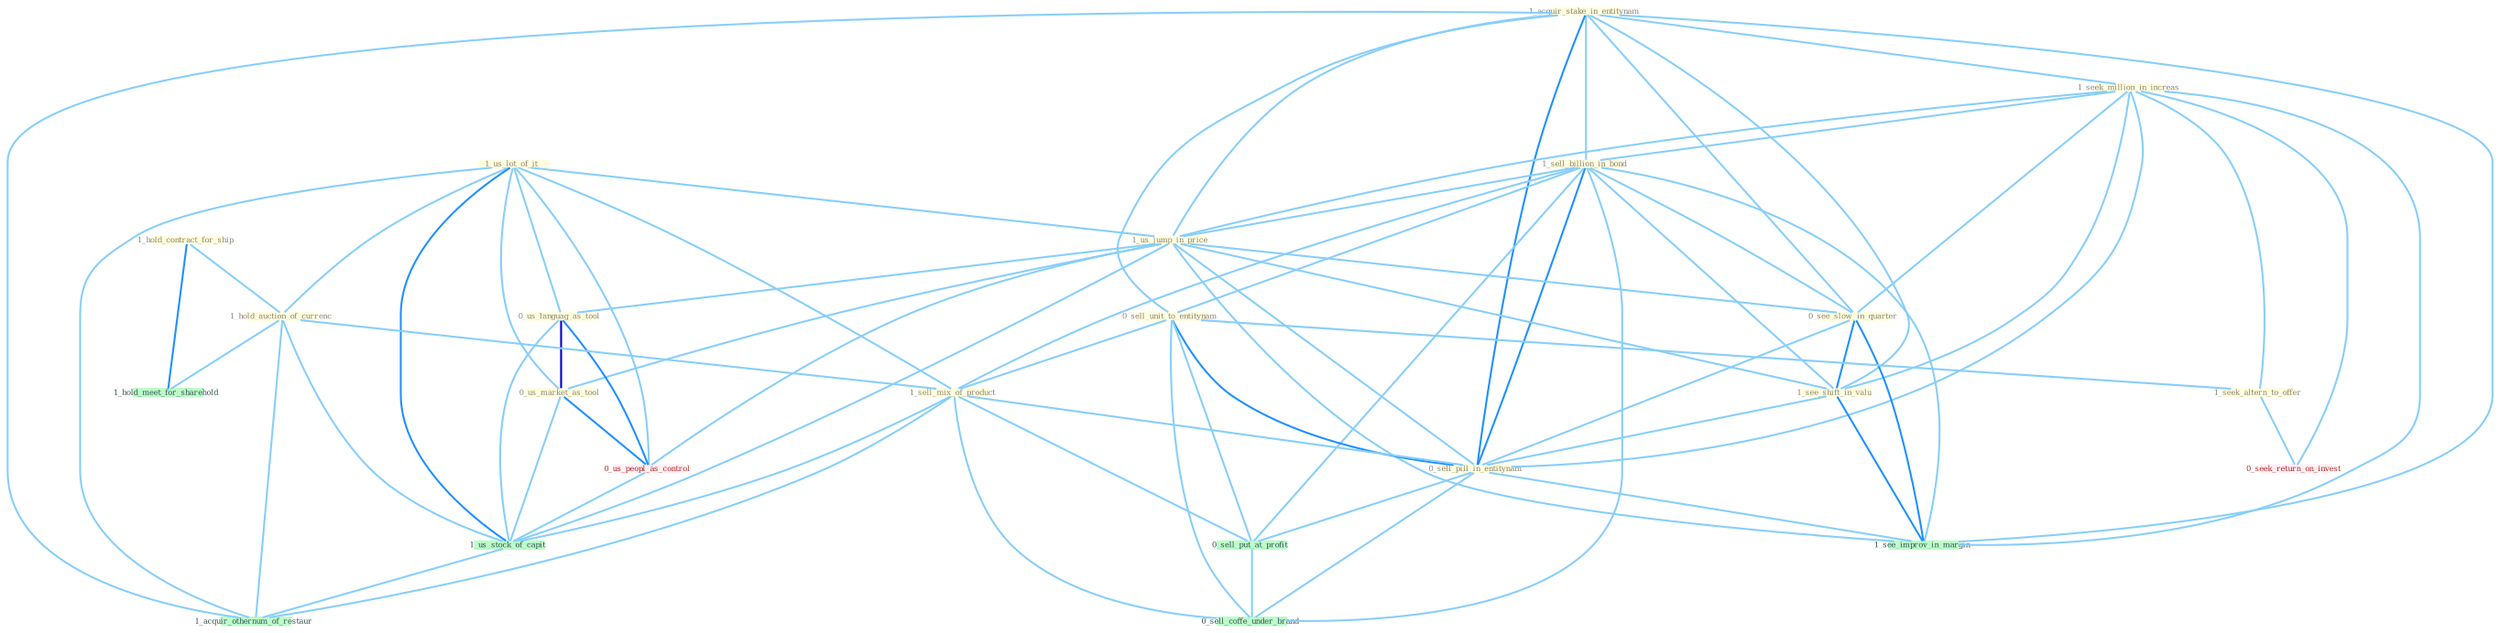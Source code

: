 Graph G{ 
    node
    [shape=polygon,style=filled,width=.5,height=.06,color="#BDFCC9",fixedsize=true,fontsize=4,
    fontcolor="#2f4f4f"];
    {node
    [color="#ffffe0", fontcolor="#8b7d6b"] "1_acquir_stake_in_entitynam " "1_seek_million_in_increas " "1_us_lot_of_it " "1_sell_billion_in_bond " "1_us_jump_in_price " "1_hold_contract_for_ship " "0_us_languag_as_tool " "0_see_slow_in_quarter " "0_us_market_as_tool " "1_hold_auction_of_currenc " "1_see_shift_in_valu " "0_sell_unit_to_entitynam " "1_sell_mix_of_product " "1_seek_altern_to_offer " "0_sell_pill_in_entitynam "}
{node [color="#fff0f5", fontcolor="#b22222"] "0_us_peopl_as_control " "0_seek_return_on_invest "}
edge [color="#B0E2FF"];

	"1_acquir_stake_in_entitynam " -- "1_seek_million_in_increas " [w="1", color="#87cefa" ];
	"1_acquir_stake_in_entitynam " -- "1_sell_billion_in_bond " [w="1", color="#87cefa" ];
	"1_acquir_stake_in_entitynam " -- "1_us_jump_in_price " [w="1", color="#87cefa" ];
	"1_acquir_stake_in_entitynam " -- "0_see_slow_in_quarter " [w="1", color="#87cefa" ];
	"1_acquir_stake_in_entitynam " -- "1_see_shift_in_valu " [w="1", color="#87cefa" ];
	"1_acquir_stake_in_entitynam " -- "0_sell_unit_to_entitynam " [w="1", color="#87cefa" ];
	"1_acquir_stake_in_entitynam " -- "0_sell_pill_in_entitynam " [w="2", color="#1e90ff" , len=0.8];
	"1_acquir_stake_in_entitynam " -- "1_see_improv_in_margin " [w="1", color="#87cefa" ];
	"1_acquir_stake_in_entitynam " -- "1_acquir_othernum_of_restaur " [w="1", color="#87cefa" ];
	"1_seek_million_in_increas " -- "1_sell_billion_in_bond " [w="1", color="#87cefa" ];
	"1_seek_million_in_increas " -- "1_us_jump_in_price " [w="1", color="#87cefa" ];
	"1_seek_million_in_increas " -- "0_see_slow_in_quarter " [w="1", color="#87cefa" ];
	"1_seek_million_in_increas " -- "1_see_shift_in_valu " [w="1", color="#87cefa" ];
	"1_seek_million_in_increas " -- "1_seek_altern_to_offer " [w="1", color="#87cefa" ];
	"1_seek_million_in_increas " -- "0_sell_pill_in_entitynam " [w="1", color="#87cefa" ];
	"1_seek_million_in_increas " -- "0_seek_return_on_invest " [w="1", color="#87cefa" ];
	"1_seek_million_in_increas " -- "1_see_improv_in_margin " [w="1", color="#87cefa" ];
	"1_us_lot_of_it " -- "1_us_jump_in_price " [w="1", color="#87cefa" ];
	"1_us_lot_of_it " -- "0_us_languag_as_tool " [w="1", color="#87cefa" ];
	"1_us_lot_of_it " -- "0_us_market_as_tool " [w="1", color="#87cefa" ];
	"1_us_lot_of_it " -- "1_hold_auction_of_currenc " [w="1", color="#87cefa" ];
	"1_us_lot_of_it " -- "1_sell_mix_of_product " [w="1", color="#87cefa" ];
	"1_us_lot_of_it " -- "0_us_peopl_as_control " [w="1", color="#87cefa" ];
	"1_us_lot_of_it " -- "1_us_stock_of_capit " [w="2", color="#1e90ff" , len=0.8];
	"1_us_lot_of_it " -- "1_acquir_othernum_of_restaur " [w="1", color="#87cefa" ];
	"1_sell_billion_in_bond " -- "1_us_jump_in_price " [w="1", color="#87cefa" ];
	"1_sell_billion_in_bond " -- "0_see_slow_in_quarter " [w="1", color="#87cefa" ];
	"1_sell_billion_in_bond " -- "1_see_shift_in_valu " [w="1", color="#87cefa" ];
	"1_sell_billion_in_bond " -- "0_sell_unit_to_entitynam " [w="1", color="#87cefa" ];
	"1_sell_billion_in_bond " -- "1_sell_mix_of_product " [w="1", color="#87cefa" ];
	"1_sell_billion_in_bond " -- "0_sell_pill_in_entitynam " [w="2", color="#1e90ff" , len=0.8];
	"1_sell_billion_in_bond " -- "0_sell_put_at_profit " [w="1", color="#87cefa" ];
	"1_sell_billion_in_bond " -- "1_see_improv_in_margin " [w="1", color="#87cefa" ];
	"1_sell_billion_in_bond " -- "0_sell_coffe_under_brand " [w="1", color="#87cefa" ];
	"1_us_jump_in_price " -- "0_us_languag_as_tool " [w="1", color="#87cefa" ];
	"1_us_jump_in_price " -- "0_see_slow_in_quarter " [w="1", color="#87cefa" ];
	"1_us_jump_in_price " -- "0_us_market_as_tool " [w="1", color="#87cefa" ];
	"1_us_jump_in_price " -- "1_see_shift_in_valu " [w="1", color="#87cefa" ];
	"1_us_jump_in_price " -- "0_sell_pill_in_entitynam " [w="1", color="#87cefa" ];
	"1_us_jump_in_price " -- "0_us_peopl_as_control " [w="1", color="#87cefa" ];
	"1_us_jump_in_price " -- "1_us_stock_of_capit " [w="1", color="#87cefa" ];
	"1_us_jump_in_price " -- "1_see_improv_in_margin " [w="1", color="#87cefa" ];
	"1_hold_contract_for_ship " -- "1_hold_auction_of_currenc " [w="1", color="#87cefa" ];
	"1_hold_contract_for_ship " -- "1_hold_meet_for_sharehold " [w="2", color="#1e90ff" , len=0.8];
	"0_us_languag_as_tool " -- "0_us_market_as_tool " [w="3", color="#0000cd" , len=0.6];
	"0_us_languag_as_tool " -- "0_us_peopl_as_control " [w="2", color="#1e90ff" , len=0.8];
	"0_us_languag_as_tool " -- "1_us_stock_of_capit " [w="1", color="#87cefa" ];
	"0_see_slow_in_quarter " -- "1_see_shift_in_valu " [w="2", color="#1e90ff" , len=0.8];
	"0_see_slow_in_quarter " -- "0_sell_pill_in_entitynam " [w="1", color="#87cefa" ];
	"0_see_slow_in_quarter " -- "1_see_improv_in_margin " [w="2", color="#1e90ff" , len=0.8];
	"0_us_market_as_tool " -- "0_us_peopl_as_control " [w="2", color="#1e90ff" , len=0.8];
	"0_us_market_as_tool " -- "1_us_stock_of_capit " [w="1", color="#87cefa" ];
	"1_hold_auction_of_currenc " -- "1_sell_mix_of_product " [w="1", color="#87cefa" ];
	"1_hold_auction_of_currenc " -- "1_us_stock_of_capit " [w="1", color="#87cefa" ];
	"1_hold_auction_of_currenc " -- "1_hold_meet_for_sharehold " [w="1", color="#87cefa" ];
	"1_hold_auction_of_currenc " -- "1_acquir_othernum_of_restaur " [w="1", color="#87cefa" ];
	"1_see_shift_in_valu " -- "0_sell_pill_in_entitynam " [w="1", color="#87cefa" ];
	"1_see_shift_in_valu " -- "1_see_improv_in_margin " [w="2", color="#1e90ff" , len=0.8];
	"0_sell_unit_to_entitynam " -- "1_sell_mix_of_product " [w="1", color="#87cefa" ];
	"0_sell_unit_to_entitynam " -- "1_seek_altern_to_offer " [w="1", color="#87cefa" ];
	"0_sell_unit_to_entitynam " -- "0_sell_pill_in_entitynam " [w="2", color="#1e90ff" , len=0.8];
	"0_sell_unit_to_entitynam " -- "0_sell_put_at_profit " [w="1", color="#87cefa" ];
	"0_sell_unit_to_entitynam " -- "0_sell_coffe_under_brand " [w="1", color="#87cefa" ];
	"1_sell_mix_of_product " -- "0_sell_pill_in_entitynam " [w="1", color="#87cefa" ];
	"1_sell_mix_of_product " -- "0_sell_put_at_profit " [w="1", color="#87cefa" ];
	"1_sell_mix_of_product " -- "1_us_stock_of_capit " [w="1", color="#87cefa" ];
	"1_sell_mix_of_product " -- "0_sell_coffe_under_brand " [w="1", color="#87cefa" ];
	"1_sell_mix_of_product " -- "1_acquir_othernum_of_restaur " [w="1", color="#87cefa" ];
	"1_seek_altern_to_offer " -- "0_seek_return_on_invest " [w="1", color="#87cefa" ];
	"0_sell_pill_in_entitynam " -- "0_sell_put_at_profit " [w="1", color="#87cefa" ];
	"0_sell_pill_in_entitynam " -- "1_see_improv_in_margin " [w="1", color="#87cefa" ];
	"0_sell_pill_in_entitynam " -- "0_sell_coffe_under_brand " [w="1", color="#87cefa" ];
	"0_us_peopl_as_control " -- "1_us_stock_of_capit " [w="1", color="#87cefa" ];
	"0_sell_put_at_profit " -- "0_sell_coffe_under_brand " [w="1", color="#87cefa" ];
	"1_us_stock_of_capit " -- "1_acquir_othernum_of_restaur " [w="1", color="#87cefa" ];
}